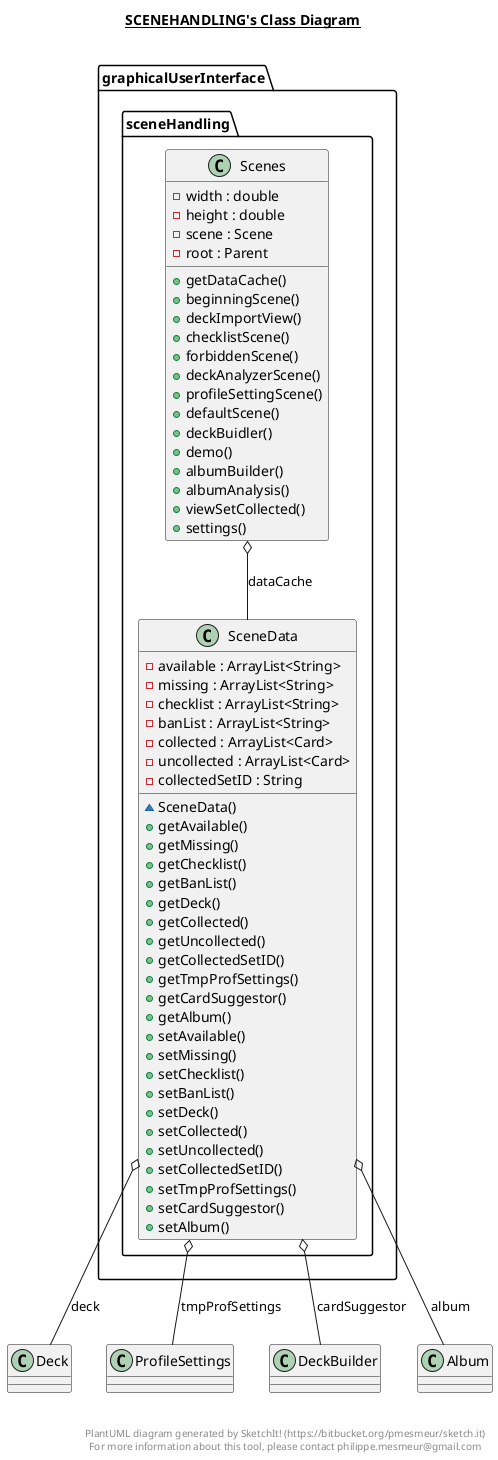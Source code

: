 @startuml

title __SCENEHANDLING's Class Diagram__\n

  package graphicalUserInterface {
    package graphicalUserInterface.sceneHandling {
      class SceneData {
          - available : ArrayList<String>
          - missing : ArrayList<String>
          - checklist : ArrayList<String>
          - banList : ArrayList<String>
          - collected : ArrayList<Card>
          - uncollected : ArrayList<Card>
          - collectedSetID : String
          ~ SceneData()
          + getAvailable()
          + getMissing()
          + getChecklist()
          + getBanList()
          + getDeck()
          + getCollected()
          + getUncollected()
          + getCollectedSetID()
          + getTmpProfSettings()
          + getCardSuggestor()
          + getAlbum()
          + setAvailable()
          + setMissing()
          + setChecklist()
          + setBanList()
          + setDeck()
          + setCollected()
          + setUncollected()
          + setCollectedSetID()
          + setTmpProfSettings()
          + setCardSuggestor()
          + setAlbum()
      }
    }
  }
  

  package graphicalUserInterface {
    package graphicalUserInterface.sceneHandling {
      class Scenes {
          - width : double
          - height : double
          - scene : Scene
          - root : Parent
          + getDataCache()
          + beginningScene()
          + deckImportView()
          + checklistScene()
          + forbiddenScene()
          + deckAnalyzerScene()
          + profileSettingScene()
          + defaultScene()
          + deckBuidler()
          + demo()
          + albumBuilder()
          + albumAnalysis()
          + viewSetCollected()
          + settings()
      }
    }
  }
  

  SceneData o-- Deck : deck
  SceneData o-- ProfileSettings : tmpProfSettings
  SceneData o-- DeckBuilder : cardSuggestor
  SceneData o-- Album : album
  Scenes o-- SceneData : dataCache


right footer


PlantUML diagram generated by SketchIt! (https://bitbucket.org/pmesmeur/sketch.it)
For more information about this tool, please contact philippe.mesmeur@gmail.com
endfooter

@enduml
